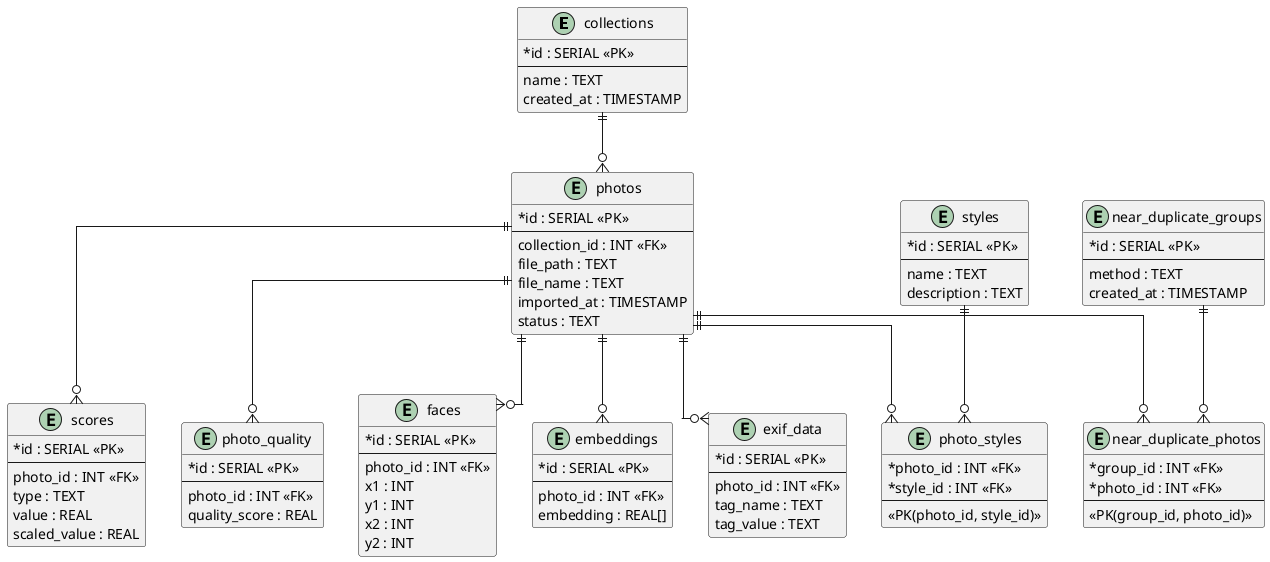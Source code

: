 @startuml
skinparam style strict
skinparam classAttributeIconSize 0
skinparam linetype ortho
hide methods
hide stereotypes

entity collections {
  * id : SERIAL <<PK>>
  --
  name : TEXT
  created_at : TIMESTAMP
}

entity photos {
  * id : SERIAL <<PK>>
  --
  collection_id : INT <<FK>>
  file_path : TEXT
  file_name : TEXT
  imported_at : TIMESTAMP
  status : TEXT
}

entity exif_data {
  * id : SERIAL <<PK>>
  --
  photo_id : INT <<FK>>
  tag_name : TEXT
  tag_value : TEXT
}

entity scores {
  * id : SERIAL <<PK>>
  --
  photo_id : INT <<FK>>
  type : TEXT
  value : REAL
  scaled_value : REAL
}

entity photo_quality {
  * id : SERIAL <<PK>>
  --
  photo_id : INT <<FK>>
  quality_score : REAL
}

entity faces {
  * id : SERIAL <<PK>>
  --
  photo_id : INT <<FK>>
  x1 : INT
  y1 : INT
  x2 : INT
  y2 : INT
}

entity embeddings {
  * id : SERIAL <<PK>>
  --
  photo_id : INT <<FK>>
  embedding : REAL[]
}

entity styles {
  * id : SERIAL <<PK>>
  --
  name : TEXT
  description : TEXT
}

entity photo_styles {
  * photo_id : INT <<FK>>
  * style_id : INT <<FK>>
  --
  <<PK(photo_id, style_id)>>
}

entity near_duplicate_groups {
  * id : SERIAL <<PK>>
  --
  method : TEXT
  created_at : TIMESTAMP
}

entity near_duplicate_photos {
  * group_id : INT <<FK>>
  * photo_id : INT <<FK>>
  --
  <<PK(group_id, photo_id)>>
}

' ---------- Relationships ----------
collections ||--o{ photos
photos ||--o{ exif_data
photos ||--o{ scores
photos ||--o{ photo_quality
photos ||--o{ faces
photos ||--o{ embeddings
photos ||--o{ photo_styles
styles ||--o{ photo_styles
photos ||--o{ near_duplicate_photos
near_duplicate_groups ||--o{ near_duplicate_photos

@enduml
